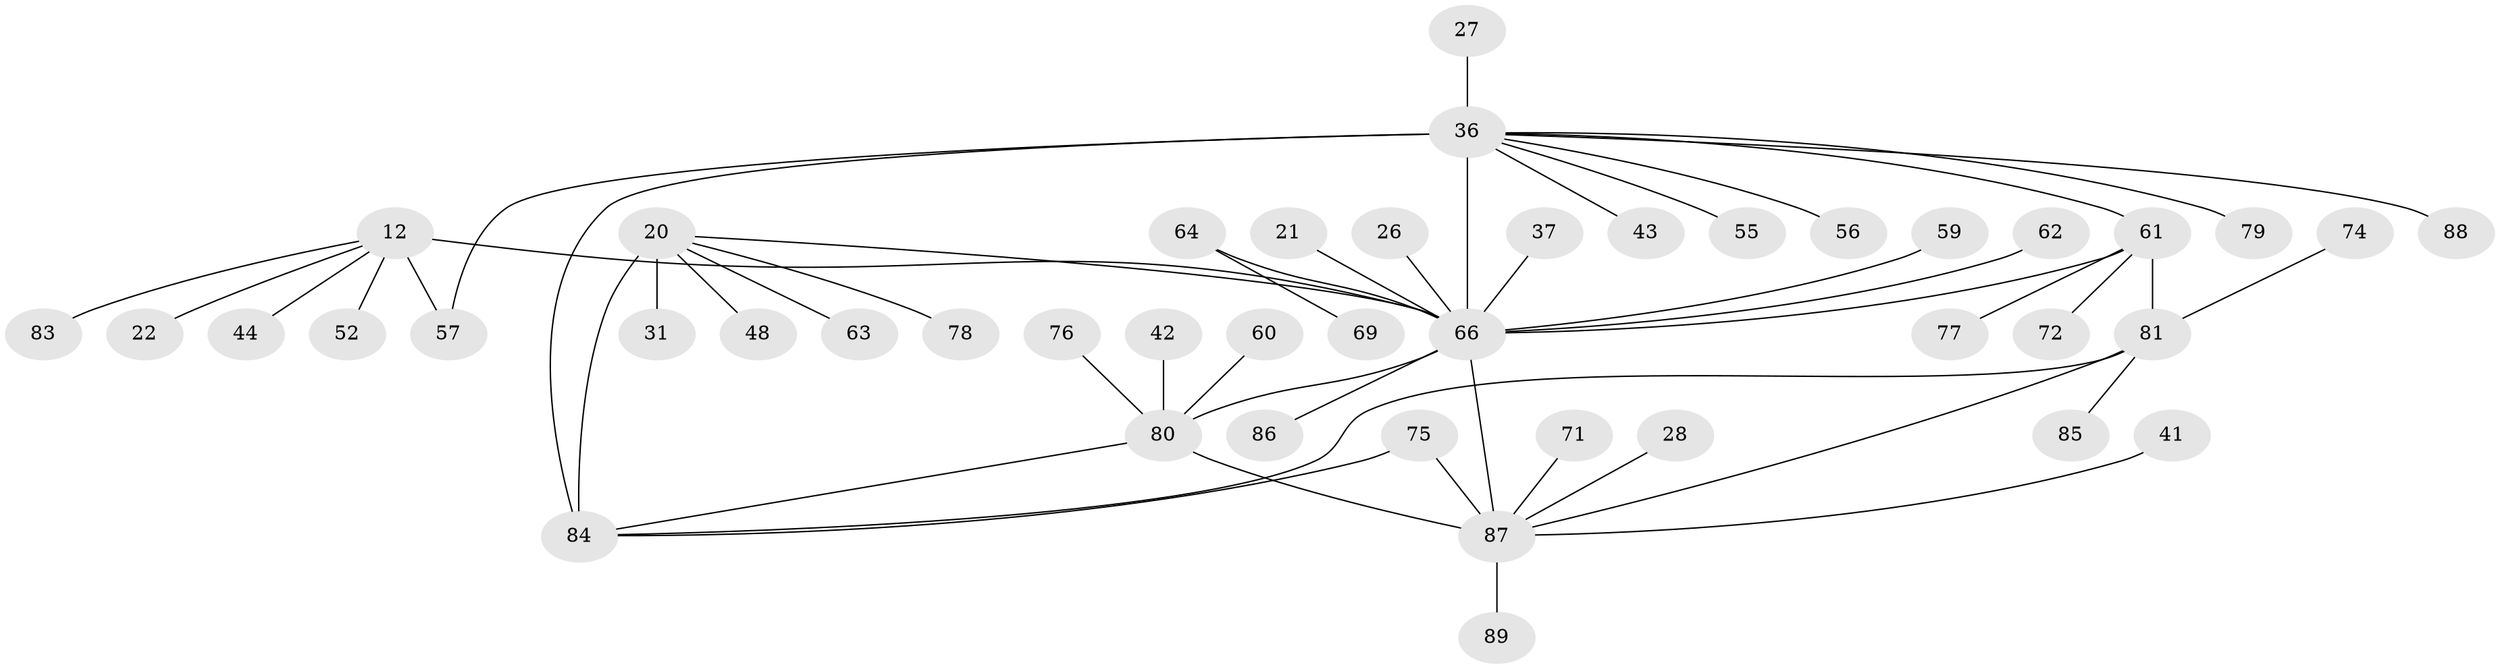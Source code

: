 // original degree distribution, {7: 0.07865168539325842, 10: 0.033707865168539325, 4: 0.02247191011235955, 8: 0.033707865168539325, 5: 0.02247191011235955, 6: 0.02247191011235955, 9: 0.011235955056179775, 1: 0.5955056179775281, 2: 0.12359550561797752, 3: 0.056179775280898875}
// Generated by graph-tools (version 1.1) at 2025/55/03/09/25 04:55:01]
// undirected, 44 vertices, 51 edges
graph export_dot {
graph [start="1"]
  node [color=gray90,style=filled];
  12 [super="+11"];
  20 [super="+19"];
  21;
  22;
  26;
  27;
  28;
  31;
  36 [super="+15"];
  37;
  41;
  42;
  43;
  44;
  48;
  52;
  55 [super="+23"];
  56 [super="+30"];
  57 [super="+35"];
  59;
  60;
  61 [super="+8"];
  62 [super="+50"];
  63;
  64 [super="+32+33"];
  66 [super="+16+10"];
  69;
  71;
  72;
  74;
  75;
  76;
  77;
  78;
  79;
  80 [super="+40+49+39"];
  81 [super="+73"];
  83 [super="+38"];
  84 [super="+82"];
  85;
  86;
  87 [super="+53+3"];
  88 [super="+67"];
  89;
  12 -- 44;
  12 -- 52;
  12 -- 22;
  12 -- 57;
  12 -- 83;
  12 -- 66 [weight=4];
  20 -- 48;
  20 -- 31;
  20 -- 78;
  20 -- 63;
  20 -- 66;
  20 -- 84 [weight=4];
  21 -- 66;
  26 -- 66;
  27 -- 36;
  28 -- 87;
  36 -- 43;
  36 -- 79;
  36 -- 55;
  36 -- 88;
  36 -- 57;
  36 -- 56;
  36 -- 66 [weight=6];
  36 -- 84;
  36 -- 61;
  37 -- 66;
  41 -- 87;
  42 -- 80;
  59 -- 66;
  60 -- 80;
  61 -- 81 [weight=4];
  61 -- 66;
  61 -- 72;
  61 -- 77;
  62 -- 66;
  64 -- 69;
  64 -- 66 [weight=3];
  66 -- 86;
  66 -- 87 [weight=2];
  66 -- 80;
  71 -- 87;
  74 -- 81;
  75 -- 87;
  75 -- 84;
  76 -- 80;
  80 -- 87 [weight=4];
  80 -- 84;
  81 -- 85;
  81 -- 87;
  81 -- 84;
  87 -- 89;
}
